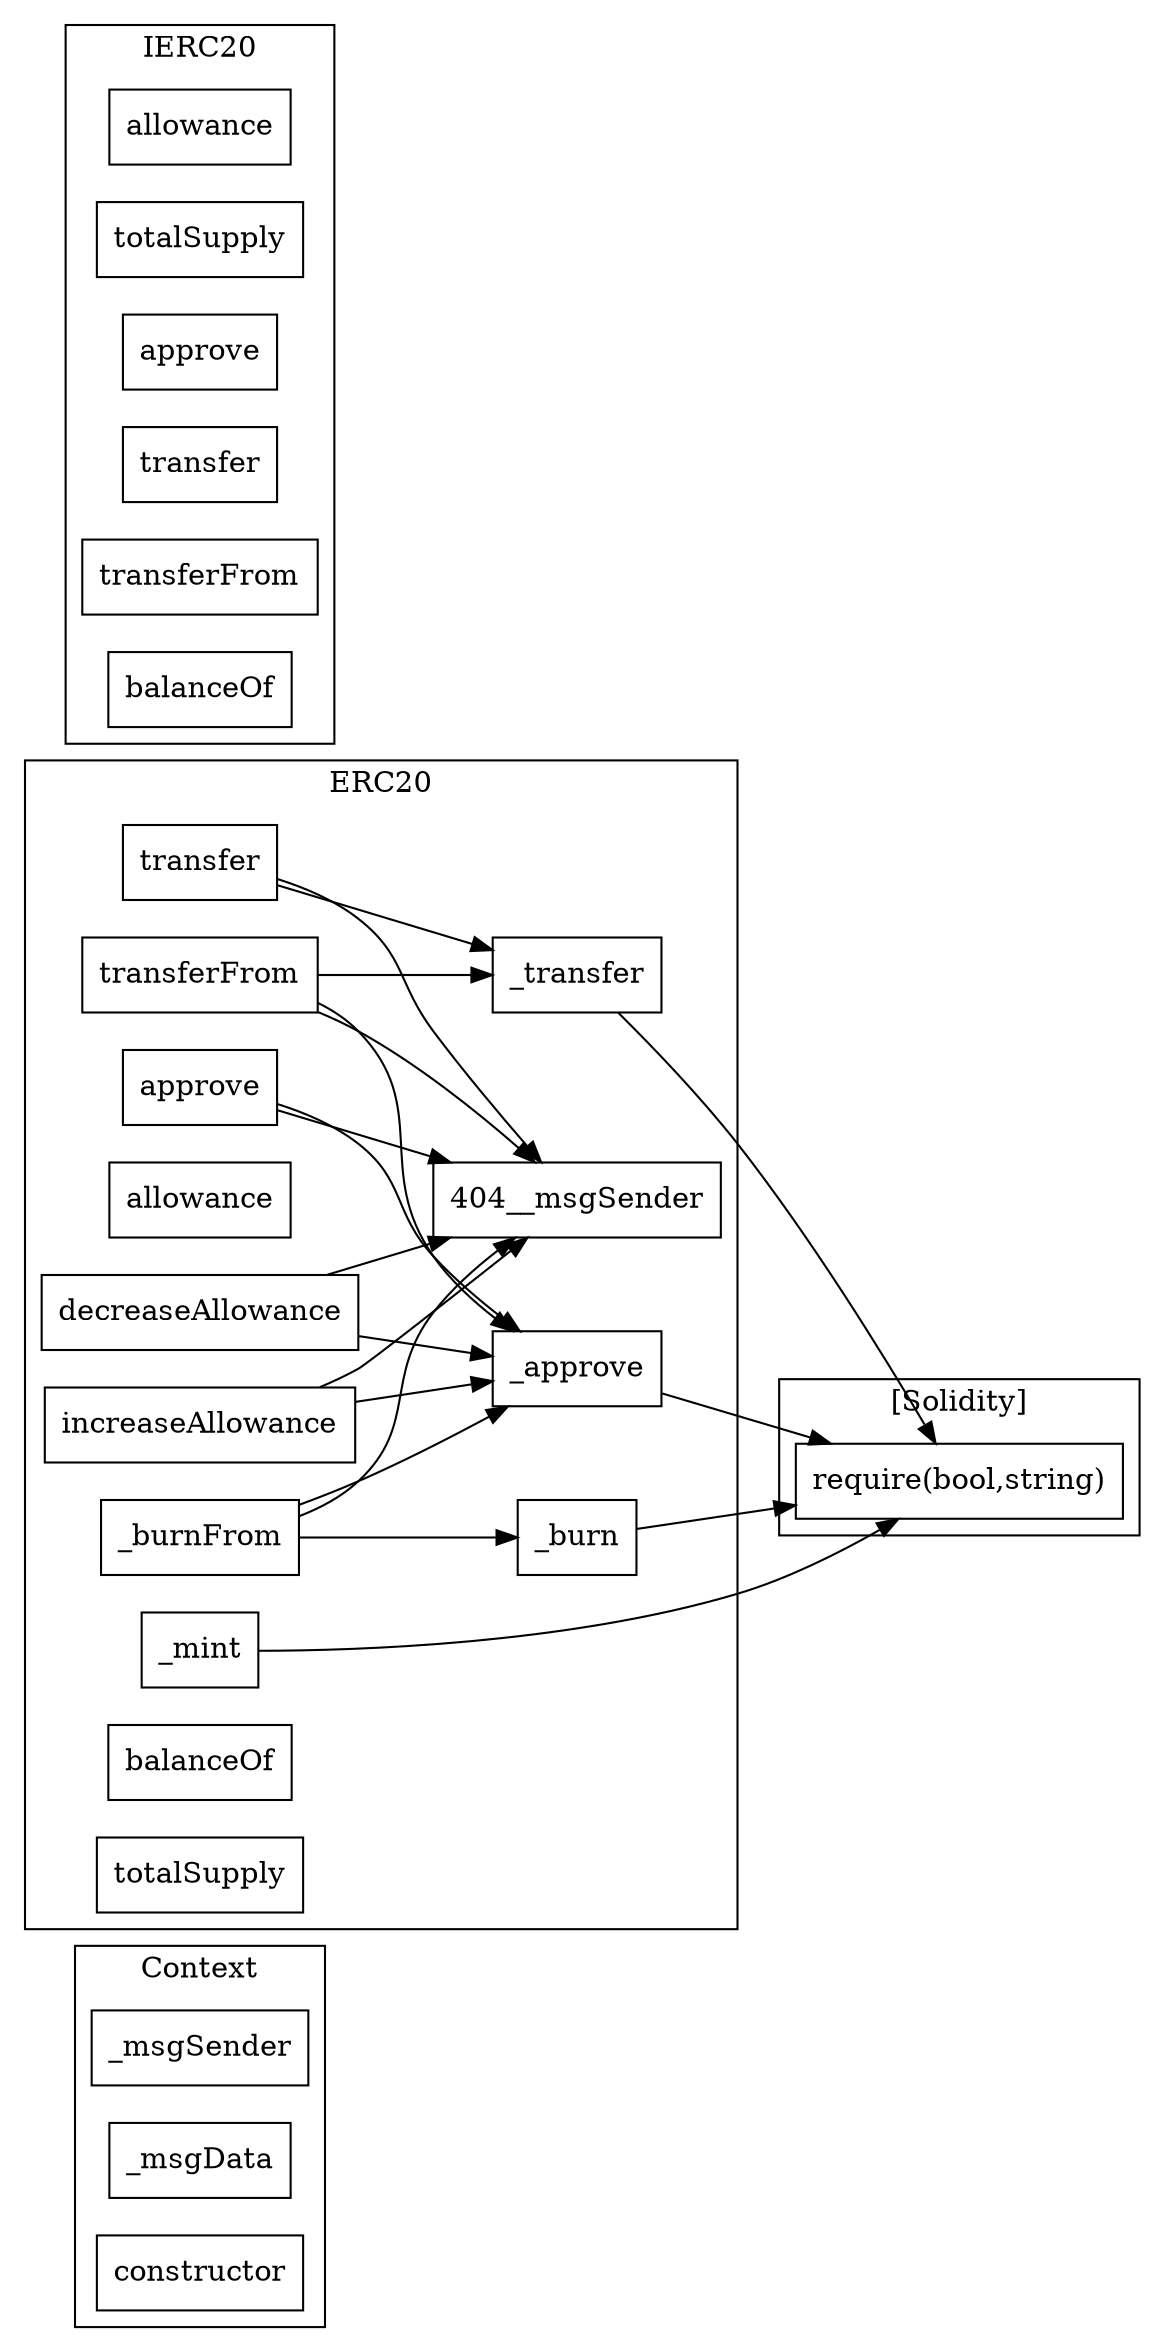 strict digraph {
rankdir="LR"
node [shape=box]
subgraph cluster_431_Context {
label = "Context"
"431__msgSender" [label="_msgSender"]
"431__msgData" [label="_msgData"]
"431_constructor" [label="constructor"]
}subgraph cluster_404_ERC20 {
label = "ERC20"
"404_approve" [label="approve"]
"404__transfer" [label="_transfer"]
"404_transfer" [label="transfer"]
"404_transferFrom" [label="transferFrom"]
"404__burn" [label="_burn"]
"404_allowance" [label="allowance"]
"404__mint" [label="_mint"]
"404_decreaseAllowance" [label="decreaseAllowance"]
"404__burnFrom" [label="_burnFrom"]
"404_increaseAllowance" [label="increaseAllowance"]
"404_balanceOf" [label="balanceOf"]
"404__approve" [label="_approve"]
"404_totalSupply" [label="totalSupply"]
"404__burnFrom" -> "404__burn"
"404_approve" -> "404__msgSender"
"404_decreaseAllowance" -> "404__approve"
"404__burnFrom" -> "404__msgSender"
"404_transferFrom" -> "404__msgSender"
"404_decreaseAllowance" -> "404__msgSender"
"404__burnFrom" -> "404__approve"
"404_transfer" -> "404__transfer"
"404_approve" -> "404__approve"
"404_transferFrom" -> "404__transfer"
"404_increaseAllowance" -> "404__msgSender"
"404_transfer" -> "404__msgSender"
"404_increaseAllowance" -> "404__approve"
"404_transferFrom" -> "404__approve"
}subgraph cluster_687_IERC20 {
label = "IERC20"
"687_allowance" [label="allowance"]
"687_totalSupply" [label="totalSupply"]
"687_approve" [label="approve"]
"687_transfer" [label="transfer"]
"687_transferFrom" [label="transferFrom"]
"687_balanceOf" [label="balanceOf"]
}subgraph cluster_solidity {
label = "[Solidity]"
"require(bool,string)" 
"404__approve" -> "require(bool,string)"
"404__transfer" -> "require(bool,string)"
"404__burn" -> "require(bool,string)"
"404__mint" -> "require(bool,string)"
}
}